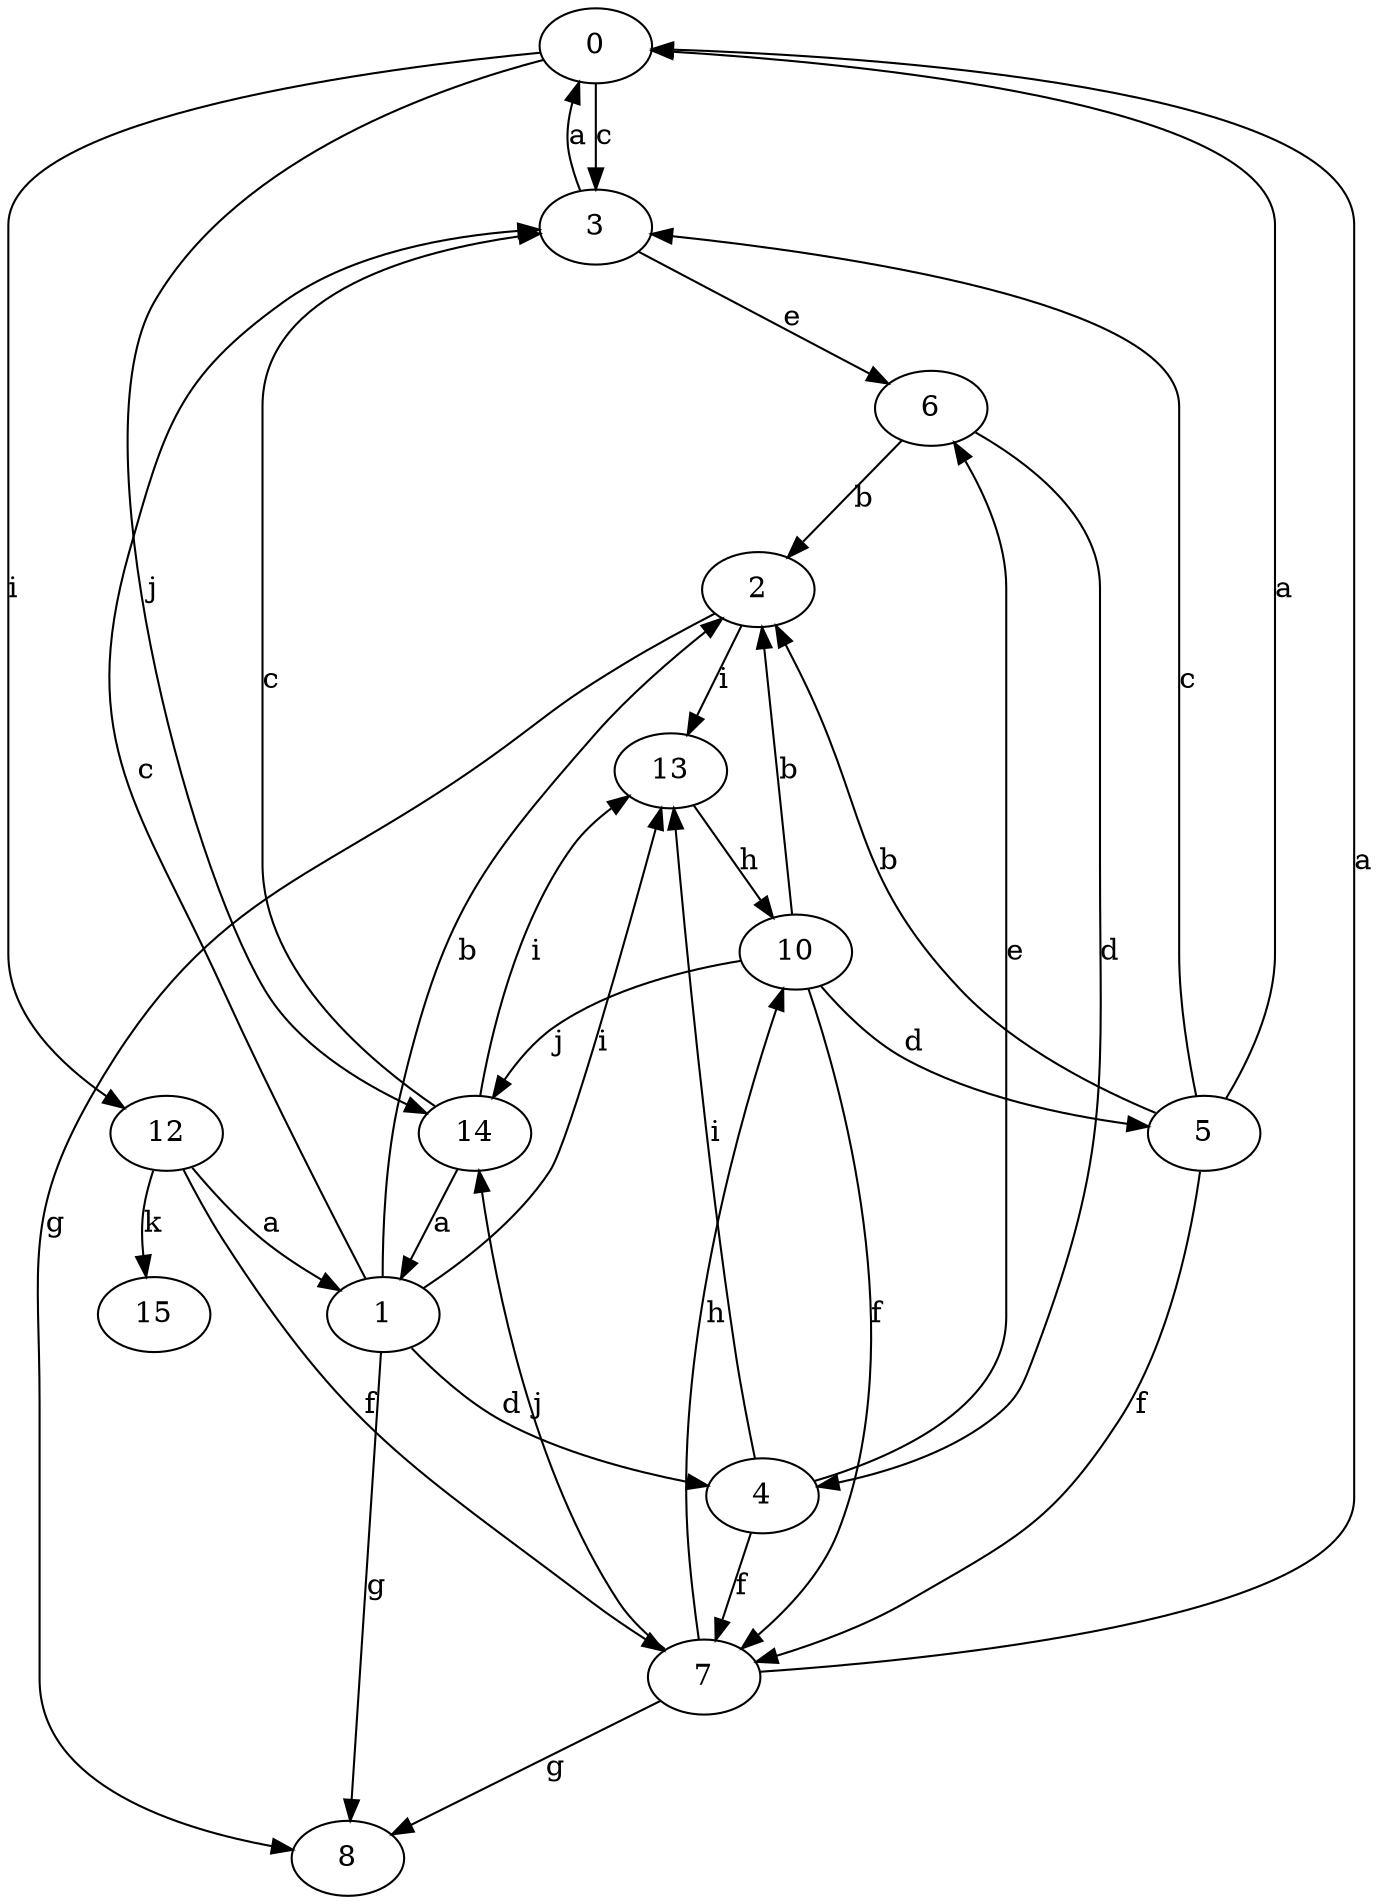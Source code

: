 strict digraph  {
0;
1;
2;
3;
4;
5;
6;
7;
8;
10;
12;
13;
14;
15;
0 -> 3  [label=c];
0 -> 12  [label=i];
0 -> 14  [label=j];
1 -> 2  [label=b];
1 -> 3  [label=c];
1 -> 4  [label=d];
1 -> 8  [label=g];
1 -> 13  [label=i];
2 -> 8  [label=g];
2 -> 13  [label=i];
3 -> 0  [label=a];
3 -> 6  [label=e];
4 -> 6  [label=e];
4 -> 7  [label=f];
4 -> 13  [label=i];
5 -> 0  [label=a];
5 -> 2  [label=b];
5 -> 3  [label=c];
5 -> 7  [label=f];
6 -> 2  [label=b];
6 -> 4  [label=d];
7 -> 0  [label=a];
7 -> 8  [label=g];
7 -> 10  [label=h];
7 -> 14  [label=j];
10 -> 2  [label=b];
10 -> 5  [label=d];
10 -> 7  [label=f];
10 -> 14  [label=j];
12 -> 1  [label=a];
12 -> 7  [label=f];
12 -> 15  [label=k];
13 -> 10  [label=h];
14 -> 1  [label=a];
14 -> 3  [label=c];
14 -> 13  [label=i];
}
